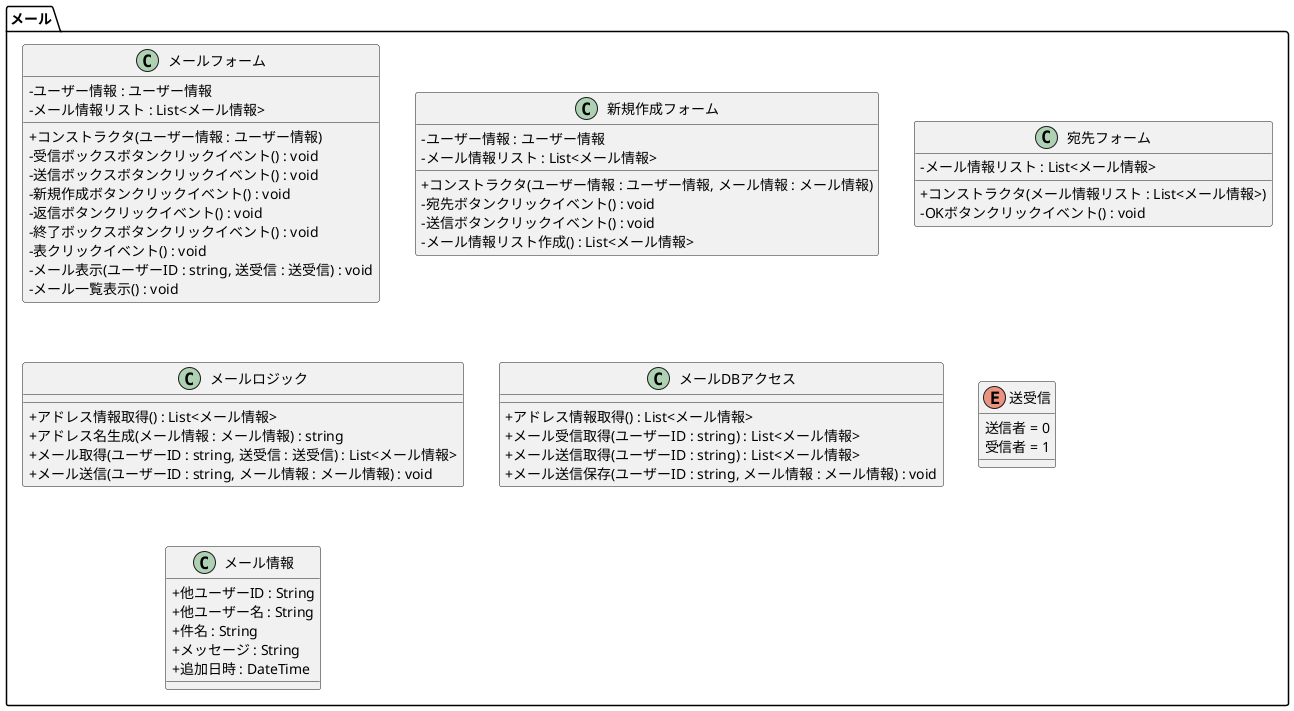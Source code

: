 @startuml

skinparam classAttributeIconSize 0

namespace メール #FFFFFF {
  class メールフォーム {
    - ユーザー情報 : ユーザー情報
    - メール情報リスト : List<メール情報>
    + コンストラクタ(ユーザー情報 : ユーザー情報)
    - 受信ボックスボタンクリックイベント() : void
    - 送信ボックスボタンクリックイベント() : void
    - 新規作成ボタンクリックイベント() : void
    - 返信ボタンクリックイベント() : void
    - 終了ボックスボタンクリックイベント() : void
    - 表クリックイベント() : void
    - メール表示(ユーザーID : string, 送受信 : 送受信) : void
    - メール一覧表示() : void
  }

  class 新規作成フォーム {
    - ユーザー情報 : ユーザー情報
    - メール情報リスト : List<メール情報>
    + コンストラクタ(ユーザー情報 : ユーザー情報, メール情報 : メール情報)
    - 宛先ボタンクリックイベント() : void
    - 送信ボタンクリックイベント() : void
    - メール情報リスト作成() : List<メール情報>
  }
  
  class 宛先フォーム {
    - メール情報リスト : List<メール情報>
    + コンストラクタ(メール情報リスト : List<メール情報>)
    - OKボタンクリックイベント() : void
  }

  class メールロジック {
    + アドレス情報取得() : List<メール情報>
    + アドレス名生成(メール情報 : メール情報) : string
    + メール取得(ユーザーID : string, 送受信 : 送受信) : List<メール情報>
    + メール送信(ユーザーID : string, メール情報 : メール情報) : void
  }
  
  class メールDBアクセス {
    + アドレス情報取得() : List<メール情報>
    + メール受信取得(ユーザーID : string) : List<メール情報>
    + メール送信取得(ユーザーID : string) : List<メール情報>
    + メール送信保存(ユーザーID : string, メール情報 : メール情報) : void
  }

  enum 送受信 {
    送信者 = 0
    受信者 = 1
  }

  class メール情報 {
     + 他ユーザーID : String
     + 他ユーザー名 : String
     + 件名 : String
     + メッセージ : String
     + 追加日時 : DateTime
  }
}

@enduml